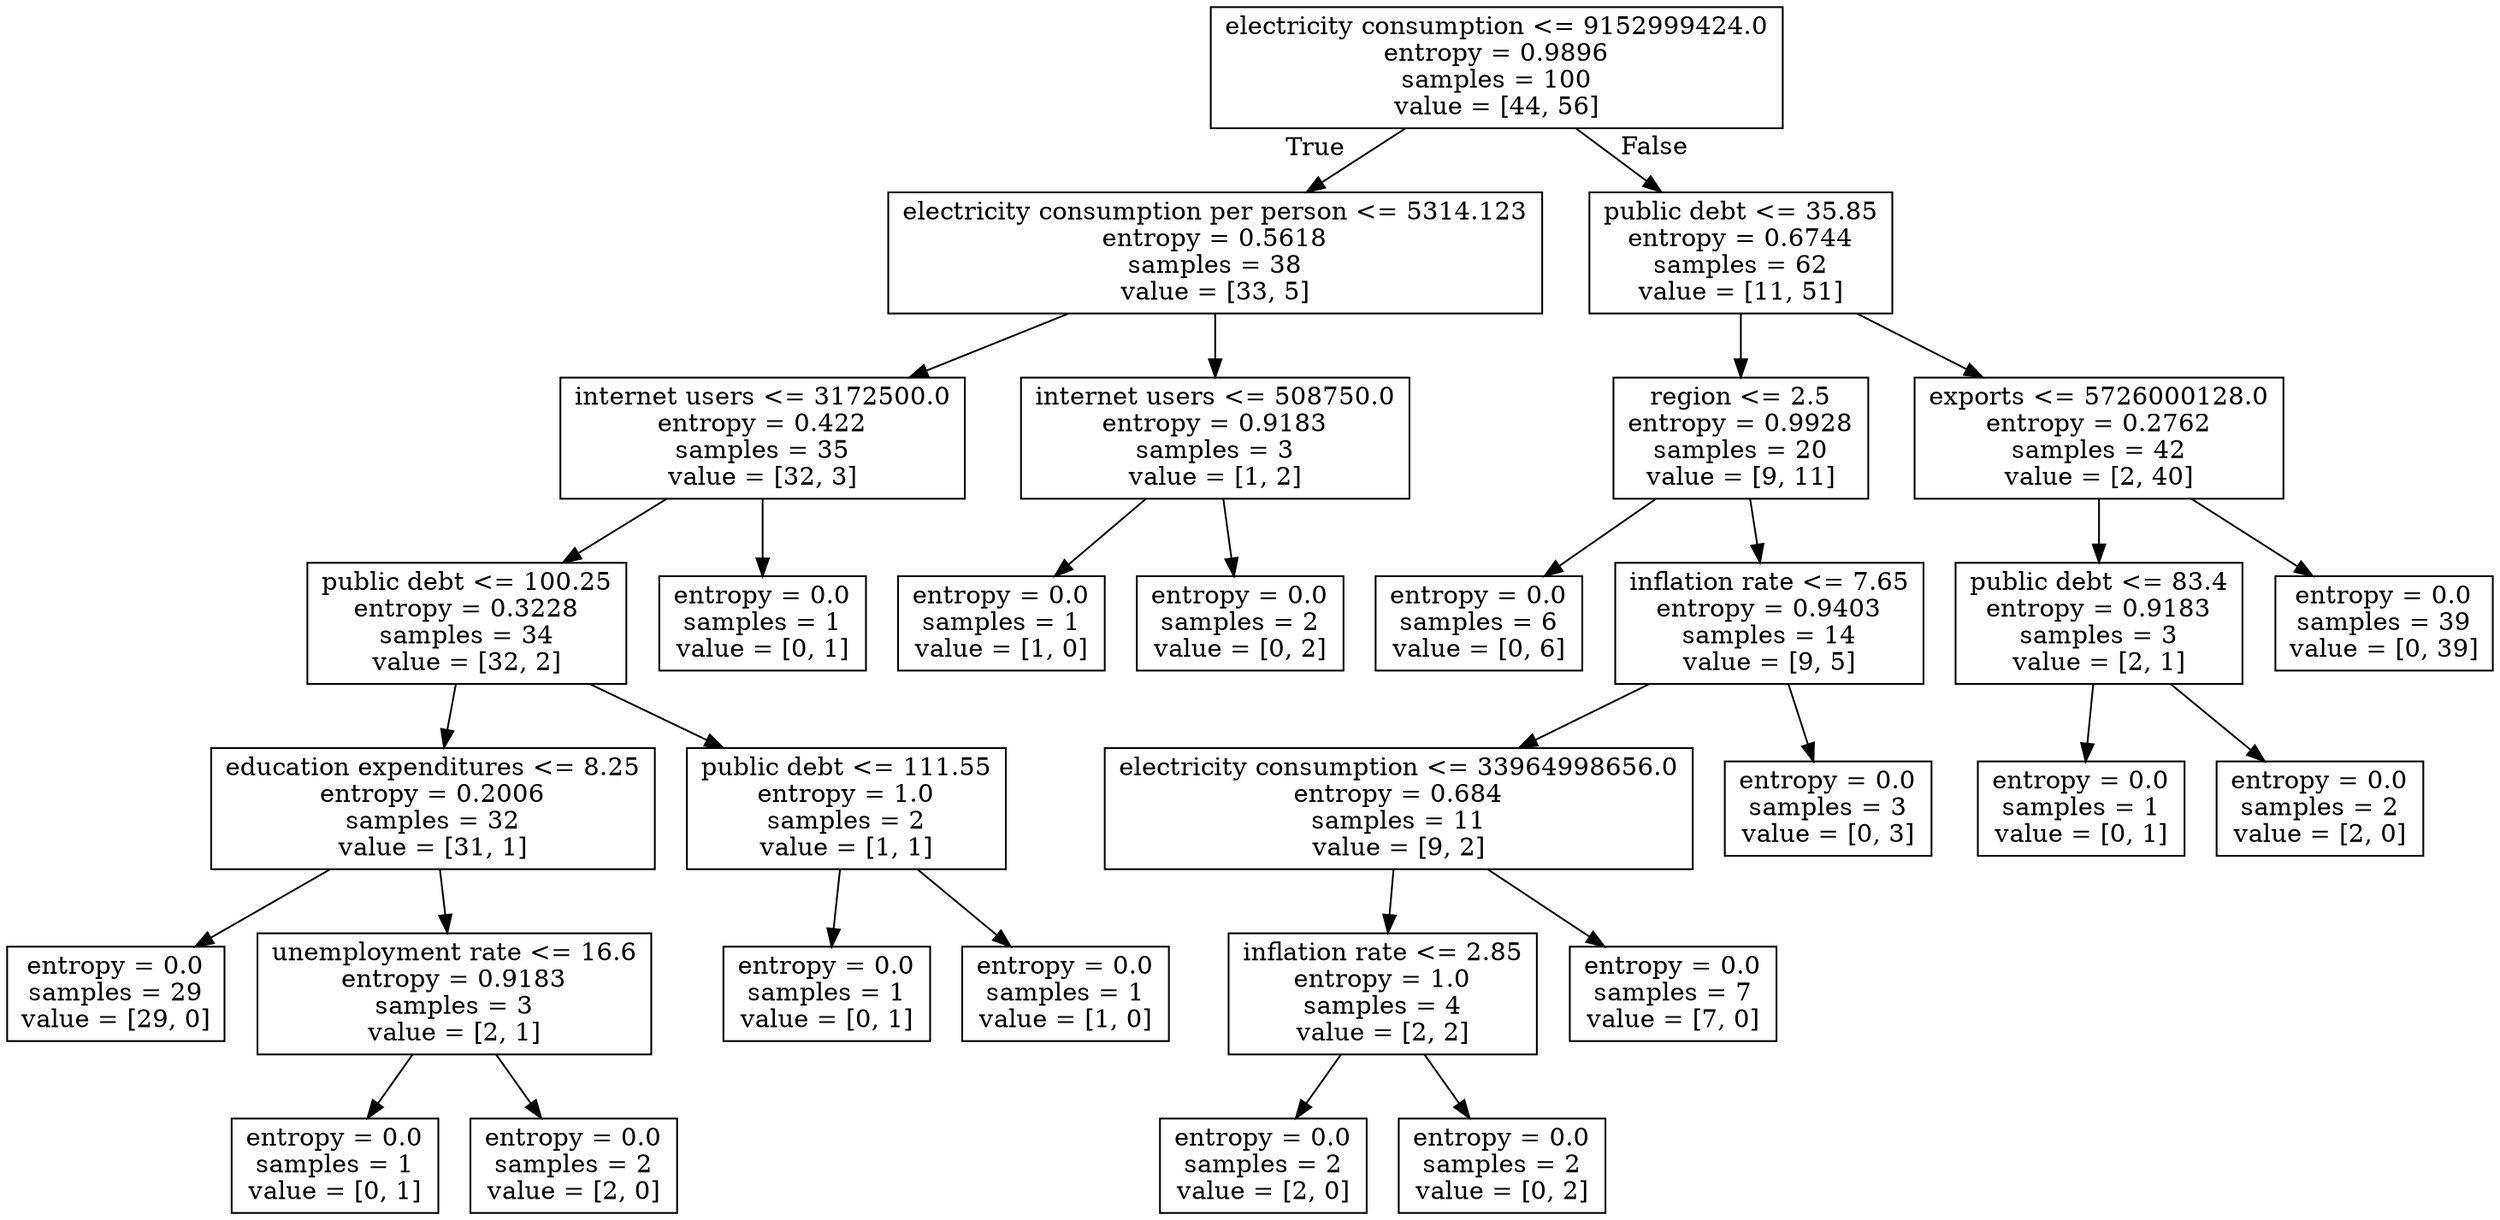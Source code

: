 digraph Tree {
node [shape=box] ;
0 [label="electricity consumption <= 9152999424.0\nentropy = 0.9896\nsamples = 100\nvalue = [44, 56]"] ;
1 [label="electricity consumption per person <= 5314.123\nentropy = 0.5618\nsamples = 38\nvalue = [33, 5]"] ;
0 -> 1 [labeldistance=2.5, labelangle=45, headlabel="True"] ;
2 [label="internet users <= 3172500.0\nentropy = 0.422\nsamples = 35\nvalue = [32, 3]"] ;
1 -> 2 ;
3 [label="public debt <= 100.25\nentropy = 0.3228\nsamples = 34\nvalue = [32, 2]"] ;
2 -> 3 ;
4 [label="education expenditures <= 8.25\nentropy = 0.2006\nsamples = 32\nvalue = [31, 1]"] ;
3 -> 4 ;
5 [label="entropy = 0.0\nsamples = 29\nvalue = [29, 0]"] ;
4 -> 5 ;
6 [label="unemployment rate <= 16.6\nentropy = 0.9183\nsamples = 3\nvalue = [2, 1]"] ;
4 -> 6 ;
7 [label="entropy = 0.0\nsamples = 1\nvalue = [0, 1]"] ;
6 -> 7 ;
8 [label="entropy = 0.0\nsamples = 2\nvalue = [2, 0]"] ;
6 -> 8 ;
9 [label="public debt <= 111.55\nentropy = 1.0\nsamples = 2\nvalue = [1, 1]"] ;
3 -> 9 ;
10 [label="entropy = 0.0\nsamples = 1\nvalue = [0, 1]"] ;
9 -> 10 ;
11 [label="entropy = 0.0\nsamples = 1\nvalue = [1, 0]"] ;
9 -> 11 ;
12 [label="entropy = 0.0\nsamples = 1\nvalue = [0, 1]"] ;
2 -> 12 ;
13 [label="internet users <= 508750.0\nentropy = 0.9183\nsamples = 3\nvalue = [1, 2]"] ;
1 -> 13 ;
14 [label="entropy = 0.0\nsamples = 1\nvalue = [1, 0]"] ;
13 -> 14 ;
15 [label="entropy = 0.0\nsamples = 2\nvalue = [0, 2]"] ;
13 -> 15 ;
16 [label="public debt <= 35.85\nentropy = 0.6744\nsamples = 62\nvalue = [11, 51]"] ;
0 -> 16 [labeldistance=2.5, labelangle=-45, headlabel="False"] ;
17 [label="region <= 2.5\nentropy = 0.9928\nsamples = 20\nvalue = [9, 11]"] ;
16 -> 17 ;
18 [label="entropy = 0.0\nsamples = 6\nvalue = [0, 6]"] ;
17 -> 18 ;
19 [label="inflation rate <= 7.65\nentropy = 0.9403\nsamples = 14\nvalue = [9, 5]"] ;
17 -> 19 ;
20 [label="electricity consumption <= 33964998656.0\nentropy = 0.684\nsamples = 11\nvalue = [9, 2]"] ;
19 -> 20 ;
21 [label="inflation rate <= 2.85\nentropy = 1.0\nsamples = 4\nvalue = [2, 2]"] ;
20 -> 21 ;
22 [label="entropy = 0.0\nsamples = 2\nvalue = [2, 0]"] ;
21 -> 22 ;
23 [label="entropy = 0.0\nsamples = 2\nvalue = [0, 2]"] ;
21 -> 23 ;
24 [label="entropy = 0.0\nsamples = 7\nvalue = [7, 0]"] ;
20 -> 24 ;
25 [label="entropy = 0.0\nsamples = 3\nvalue = [0, 3]"] ;
19 -> 25 ;
26 [label="exports <= 5726000128.0\nentropy = 0.2762\nsamples = 42\nvalue = [2, 40]"] ;
16 -> 26 ;
27 [label="public debt <= 83.4\nentropy = 0.9183\nsamples = 3\nvalue = [2, 1]"] ;
26 -> 27 ;
28 [label="entropy = 0.0\nsamples = 1\nvalue = [0, 1]"] ;
27 -> 28 ;
29 [label="entropy = 0.0\nsamples = 2\nvalue = [2, 0]"] ;
27 -> 29 ;
30 [label="entropy = 0.0\nsamples = 39\nvalue = [0, 39]"] ;
26 -> 30 ;
}